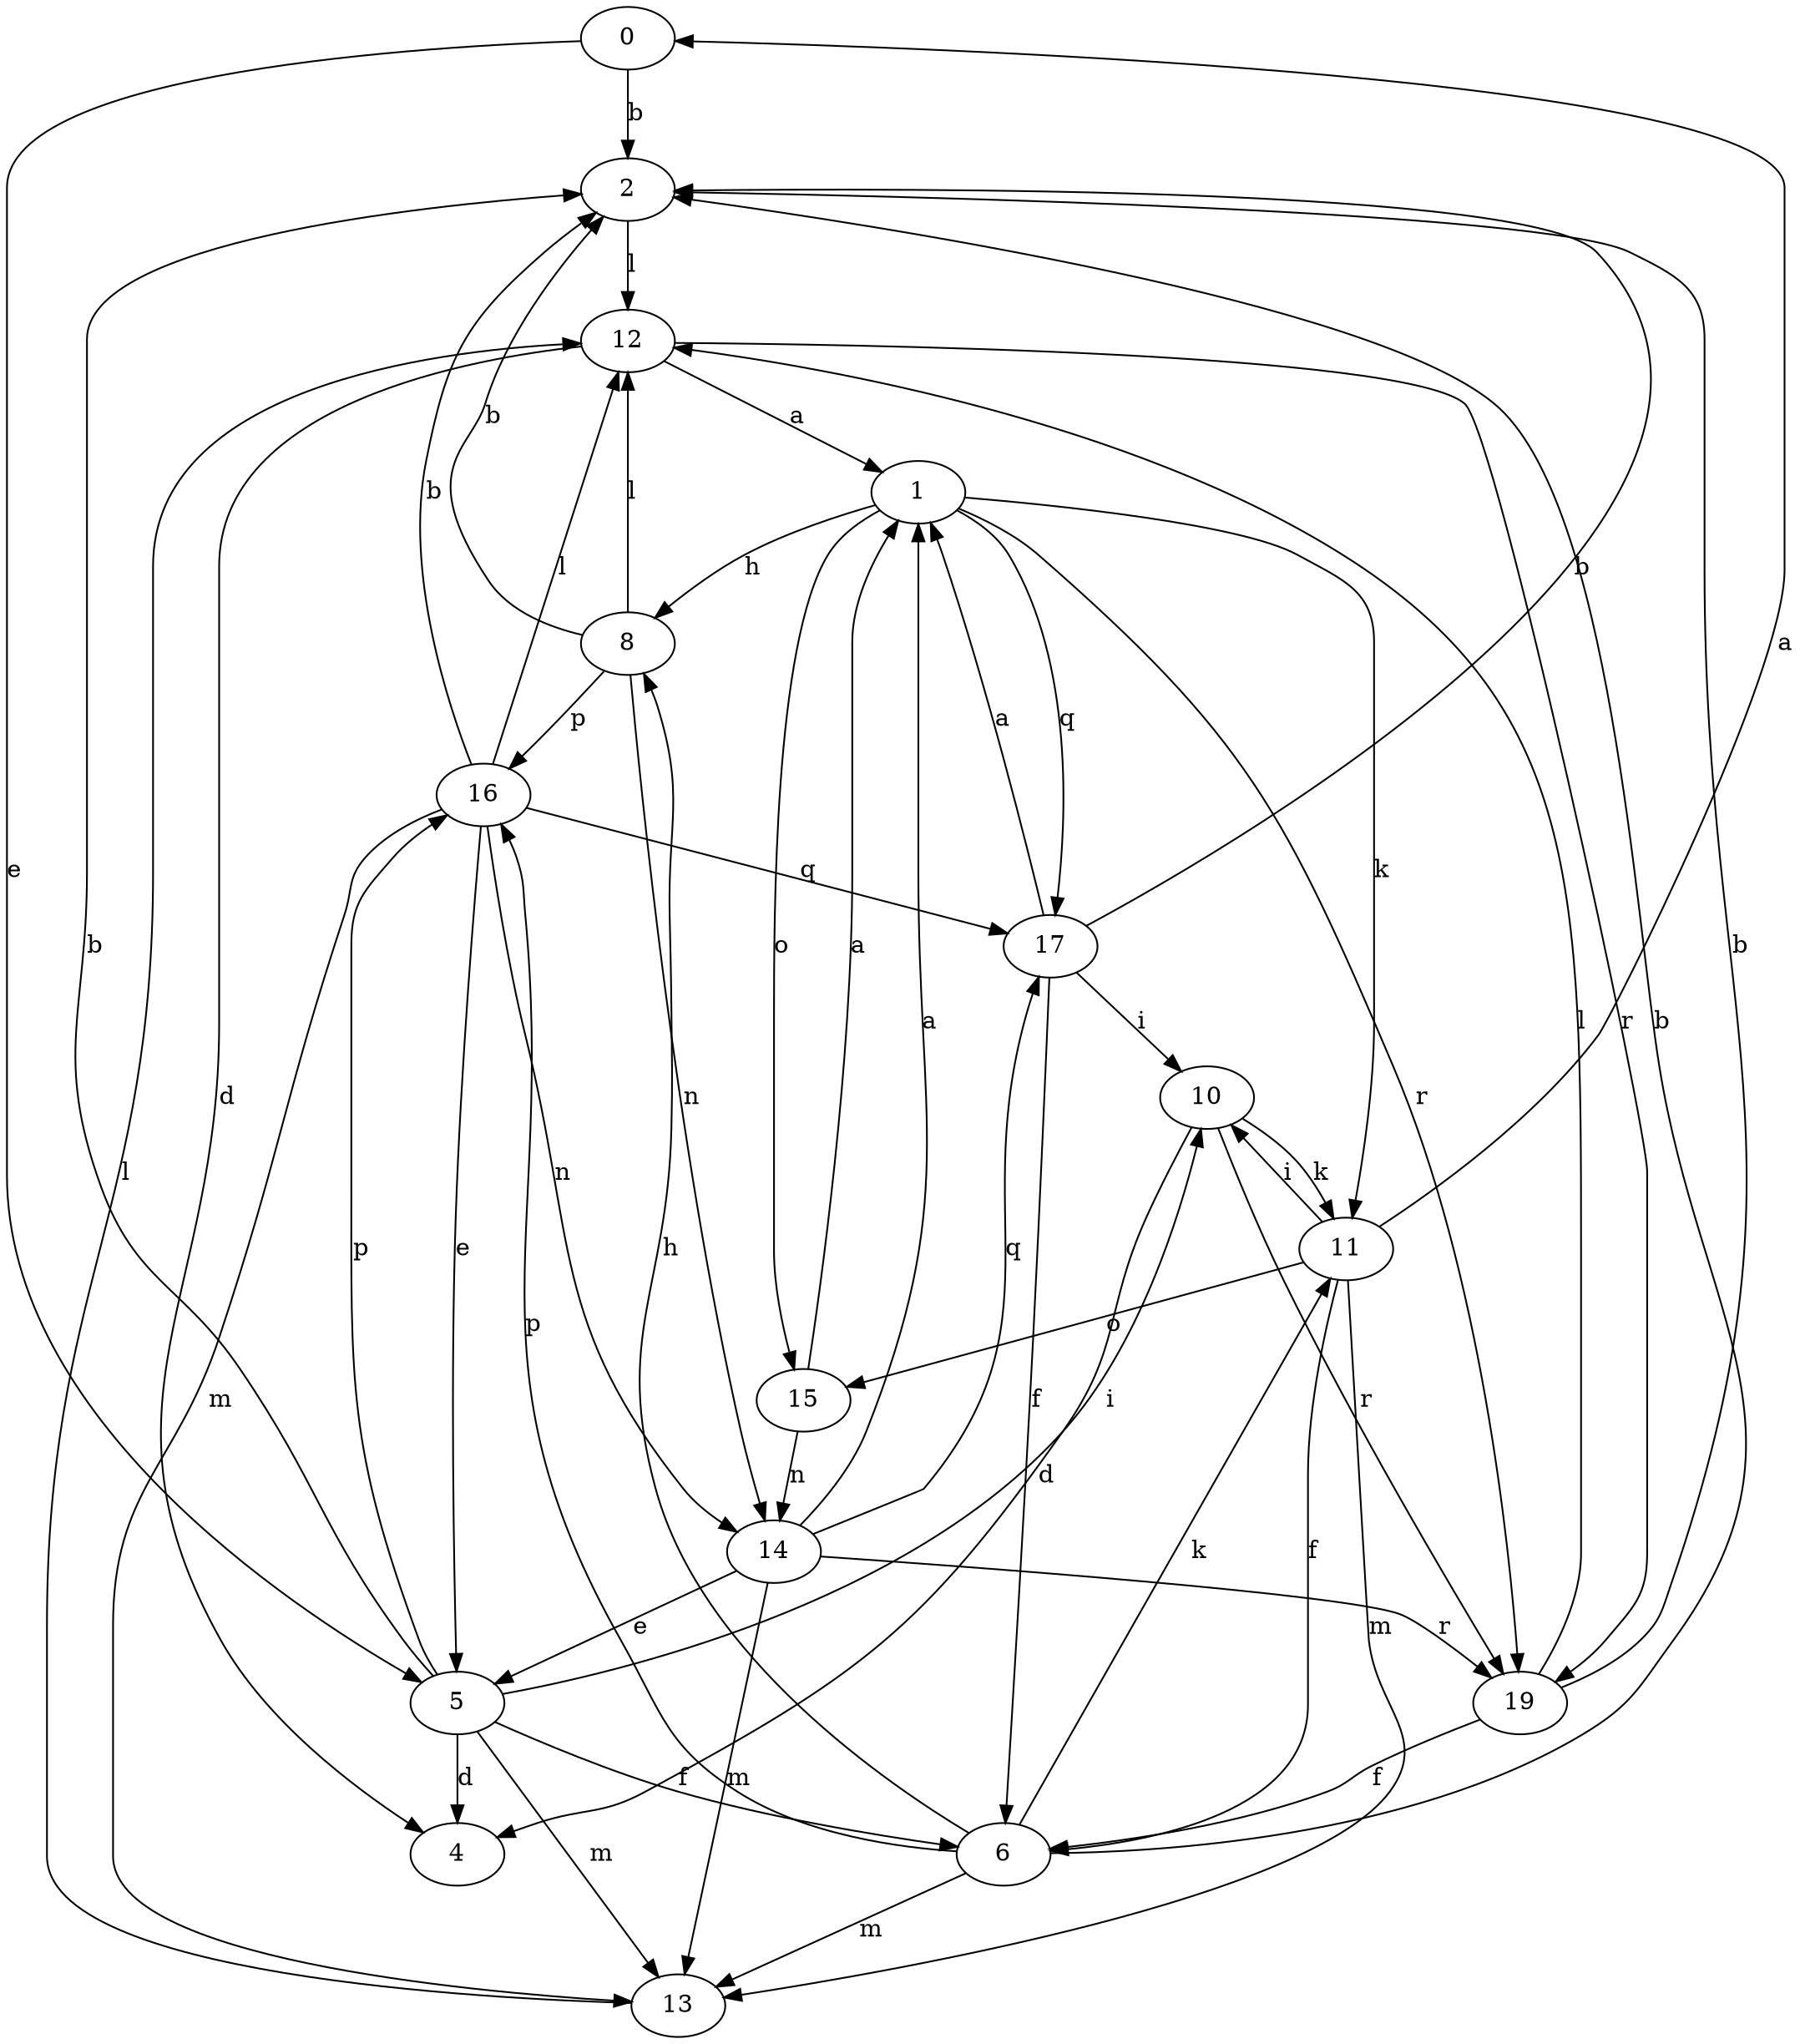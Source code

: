 strict digraph  {
0;
1;
2;
4;
5;
6;
8;
10;
11;
12;
13;
14;
15;
16;
17;
19;
0 -> 2  [label=b];
0 -> 5  [label=e];
1 -> 8  [label=h];
1 -> 11  [label=k];
1 -> 15  [label=o];
1 -> 17  [label=q];
1 -> 19  [label=r];
2 -> 12  [label=l];
5 -> 2  [label=b];
5 -> 4  [label=d];
5 -> 6  [label=f];
5 -> 10  [label=i];
5 -> 13  [label=m];
5 -> 16  [label=p];
6 -> 2  [label=b];
6 -> 8  [label=h];
6 -> 11  [label=k];
6 -> 13  [label=m];
6 -> 16  [label=p];
8 -> 2  [label=b];
8 -> 12  [label=l];
8 -> 14  [label=n];
8 -> 16  [label=p];
10 -> 4  [label=d];
10 -> 11  [label=k];
10 -> 19  [label=r];
11 -> 0  [label=a];
11 -> 6  [label=f];
11 -> 10  [label=i];
11 -> 13  [label=m];
11 -> 15  [label=o];
12 -> 1  [label=a];
12 -> 4  [label=d];
12 -> 19  [label=r];
13 -> 12  [label=l];
14 -> 1  [label=a];
14 -> 5  [label=e];
14 -> 13  [label=m];
14 -> 17  [label=q];
14 -> 19  [label=r];
15 -> 1  [label=a];
15 -> 14  [label=n];
16 -> 2  [label=b];
16 -> 5  [label=e];
16 -> 12  [label=l];
16 -> 13  [label=m];
16 -> 14  [label=n];
16 -> 17  [label=q];
17 -> 1  [label=a];
17 -> 2  [label=b];
17 -> 6  [label=f];
17 -> 10  [label=i];
19 -> 2  [label=b];
19 -> 6  [label=f];
19 -> 12  [label=l];
}
